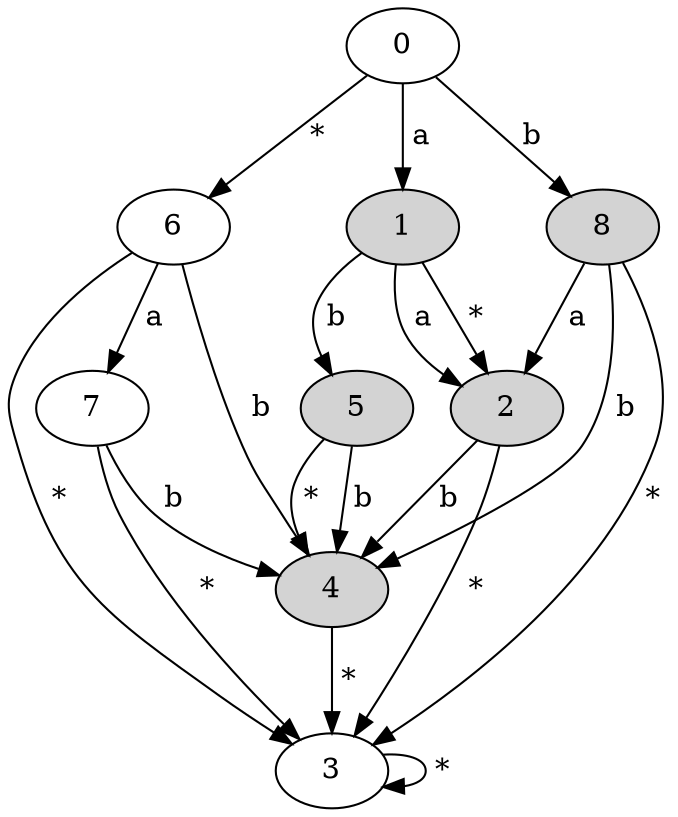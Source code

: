 digraph G {
0 -> 1 [label=" a "]
0 -> 6 [label=" * "]
0 -> 8 [label=" b "]
1 -> 2 [label=" a "]
1 -> 2 [label=" * "]
1 -> 5 [label=" b "]
2 -> 3 [label=" * "]
2 -> 4 [label=" b "]
3 -> 3 [label=" * "]
4 -> 3 [label=" * "]
5 -> 4 [label=" * "]
5 -> 4 [label=" b "]
6 -> 7 [label=" a "]
6 -> 3 [label=" * "]
6 -> 4 [label=" b "]
7 -> 3 [label=" * "]
7 -> 4 [label=" b "]
8 -> 2 [label=" a "]
8 -> 3 [label=" * "]
8 -> 4 [label=" b "]
1 [style=filled]
2 [style=filled]
4 [style=filled]
5 [style=filled]
8 [style=filled]
}
